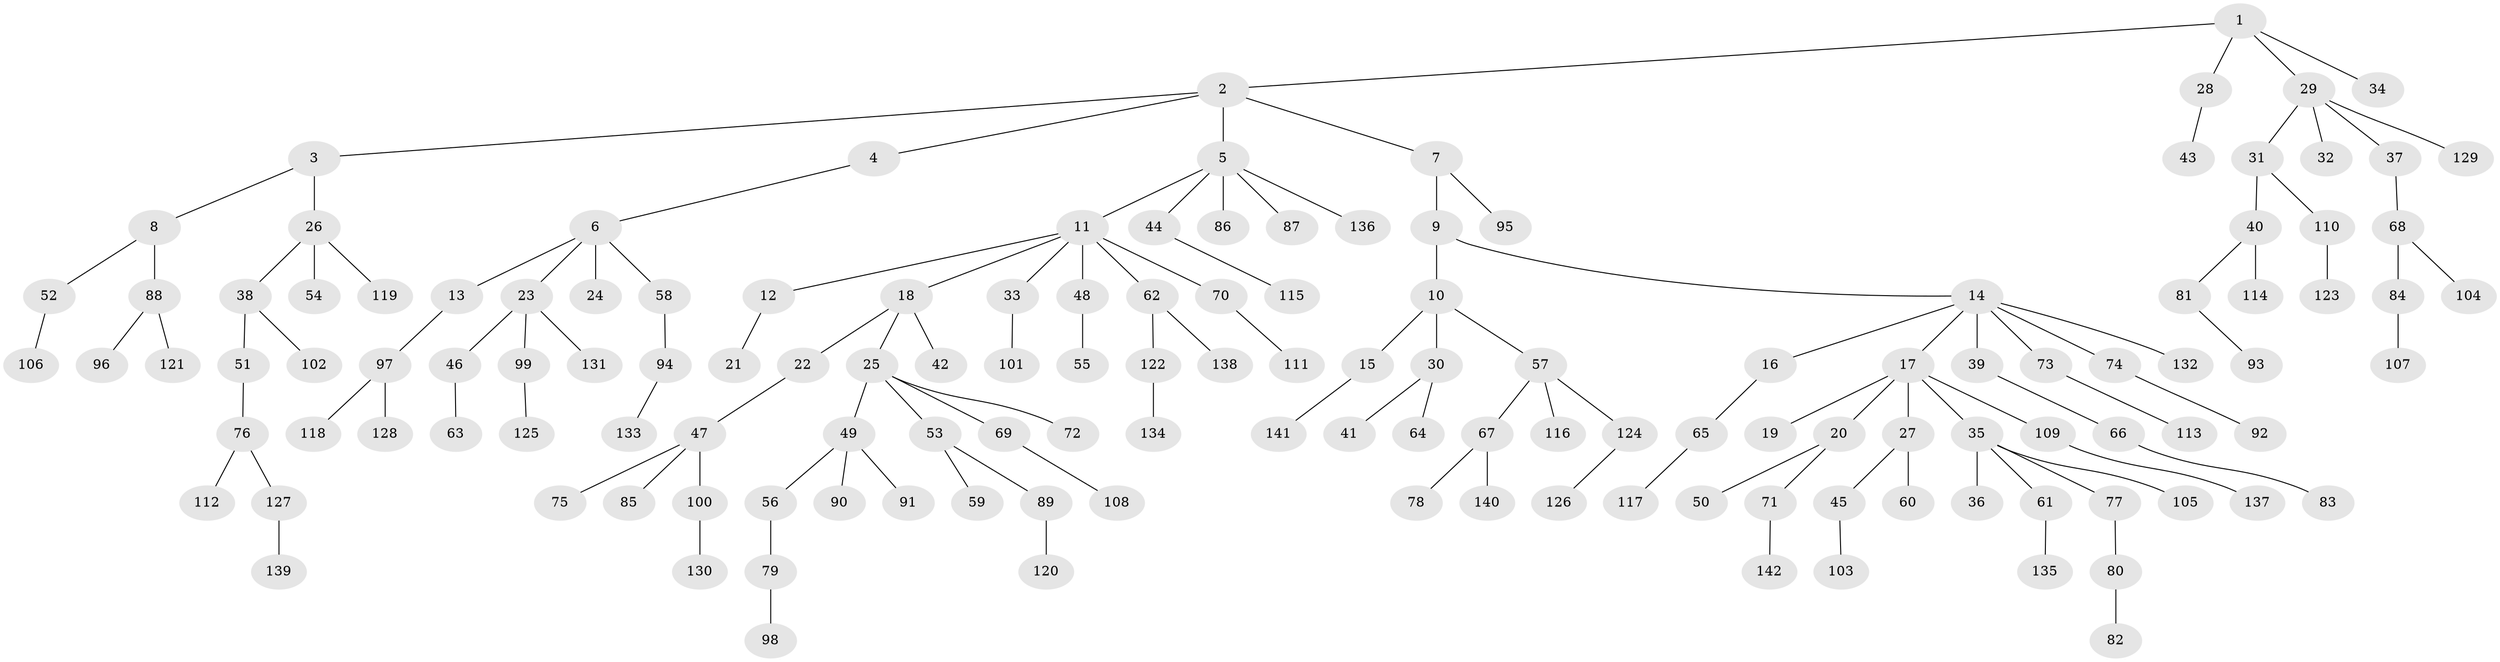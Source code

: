 // Generated by graph-tools (version 1.1) at 2025/36/03/09/25 02:36:33]
// undirected, 142 vertices, 141 edges
graph export_dot {
graph [start="1"]
  node [color=gray90,style=filled];
  1;
  2;
  3;
  4;
  5;
  6;
  7;
  8;
  9;
  10;
  11;
  12;
  13;
  14;
  15;
  16;
  17;
  18;
  19;
  20;
  21;
  22;
  23;
  24;
  25;
  26;
  27;
  28;
  29;
  30;
  31;
  32;
  33;
  34;
  35;
  36;
  37;
  38;
  39;
  40;
  41;
  42;
  43;
  44;
  45;
  46;
  47;
  48;
  49;
  50;
  51;
  52;
  53;
  54;
  55;
  56;
  57;
  58;
  59;
  60;
  61;
  62;
  63;
  64;
  65;
  66;
  67;
  68;
  69;
  70;
  71;
  72;
  73;
  74;
  75;
  76;
  77;
  78;
  79;
  80;
  81;
  82;
  83;
  84;
  85;
  86;
  87;
  88;
  89;
  90;
  91;
  92;
  93;
  94;
  95;
  96;
  97;
  98;
  99;
  100;
  101;
  102;
  103;
  104;
  105;
  106;
  107;
  108;
  109;
  110;
  111;
  112;
  113;
  114;
  115;
  116;
  117;
  118;
  119;
  120;
  121;
  122;
  123;
  124;
  125;
  126;
  127;
  128;
  129;
  130;
  131;
  132;
  133;
  134;
  135;
  136;
  137;
  138;
  139;
  140;
  141;
  142;
  1 -- 2;
  1 -- 28;
  1 -- 29;
  1 -- 34;
  2 -- 3;
  2 -- 4;
  2 -- 5;
  2 -- 7;
  3 -- 8;
  3 -- 26;
  4 -- 6;
  5 -- 11;
  5 -- 44;
  5 -- 86;
  5 -- 87;
  5 -- 136;
  6 -- 13;
  6 -- 23;
  6 -- 24;
  6 -- 58;
  7 -- 9;
  7 -- 95;
  8 -- 52;
  8 -- 88;
  9 -- 10;
  9 -- 14;
  10 -- 15;
  10 -- 30;
  10 -- 57;
  11 -- 12;
  11 -- 18;
  11 -- 33;
  11 -- 48;
  11 -- 62;
  11 -- 70;
  12 -- 21;
  13 -- 97;
  14 -- 16;
  14 -- 17;
  14 -- 39;
  14 -- 73;
  14 -- 74;
  14 -- 132;
  15 -- 141;
  16 -- 65;
  17 -- 19;
  17 -- 20;
  17 -- 27;
  17 -- 35;
  17 -- 109;
  18 -- 22;
  18 -- 25;
  18 -- 42;
  20 -- 50;
  20 -- 71;
  22 -- 47;
  23 -- 46;
  23 -- 99;
  23 -- 131;
  25 -- 49;
  25 -- 53;
  25 -- 69;
  25 -- 72;
  26 -- 38;
  26 -- 54;
  26 -- 119;
  27 -- 45;
  27 -- 60;
  28 -- 43;
  29 -- 31;
  29 -- 32;
  29 -- 37;
  29 -- 129;
  30 -- 41;
  30 -- 64;
  31 -- 40;
  31 -- 110;
  33 -- 101;
  35 -- 36;
  35 -- 61;
  35 -- 77;
  35 -- 105;
  37 -- 68;
  38 -- 51;
  38 -- 102;
  39 -- 66;
  40 -- 81;
  40 -- 114;
  44 -- 115;
  45 -- 103;
  46 -- 63;
  47 -- 75;
  47 -- 85;
  47 -- 100;
  48 -- 55;
  49 -- 56;
  49 -- 90;
  49 -- 91;
  51 -- 76;
  52 -- 106;
  53 -- 59;
  53 -- 89;
  56 -- 79;
  57 -- 67;
  57 -- 116;
  57 -- 124;
  58 -- 94;
  61 -- 135;
  62 -- 122;
  62 -- 138;
  65 -- 117;
  66 -- 83;
  67 -- 78;
  67 -- 140;
  68 -- 84;
  68 -- 104;
  69 -- 108;
  70 -- 111;
  71 -- 142;
  73 -- 113;
  74 -- 92;
  76 -- 112;
  76 -- 127;
  77 -- 80;
  79 -- 98;
  80 -- 82;
  81 -- 93;
  84 -- 107;
  88 -- 96;
  88 -- 121;
  89 -- 120;
  94 -- 133;
  97 -- 118;
  97 -- 128;
  99 -- 125;
  100 -- 130;
  109 -- 137;
  110 -- 123;
  122 -- 134;
  124 -- 126;
  127 -- 139;
}
